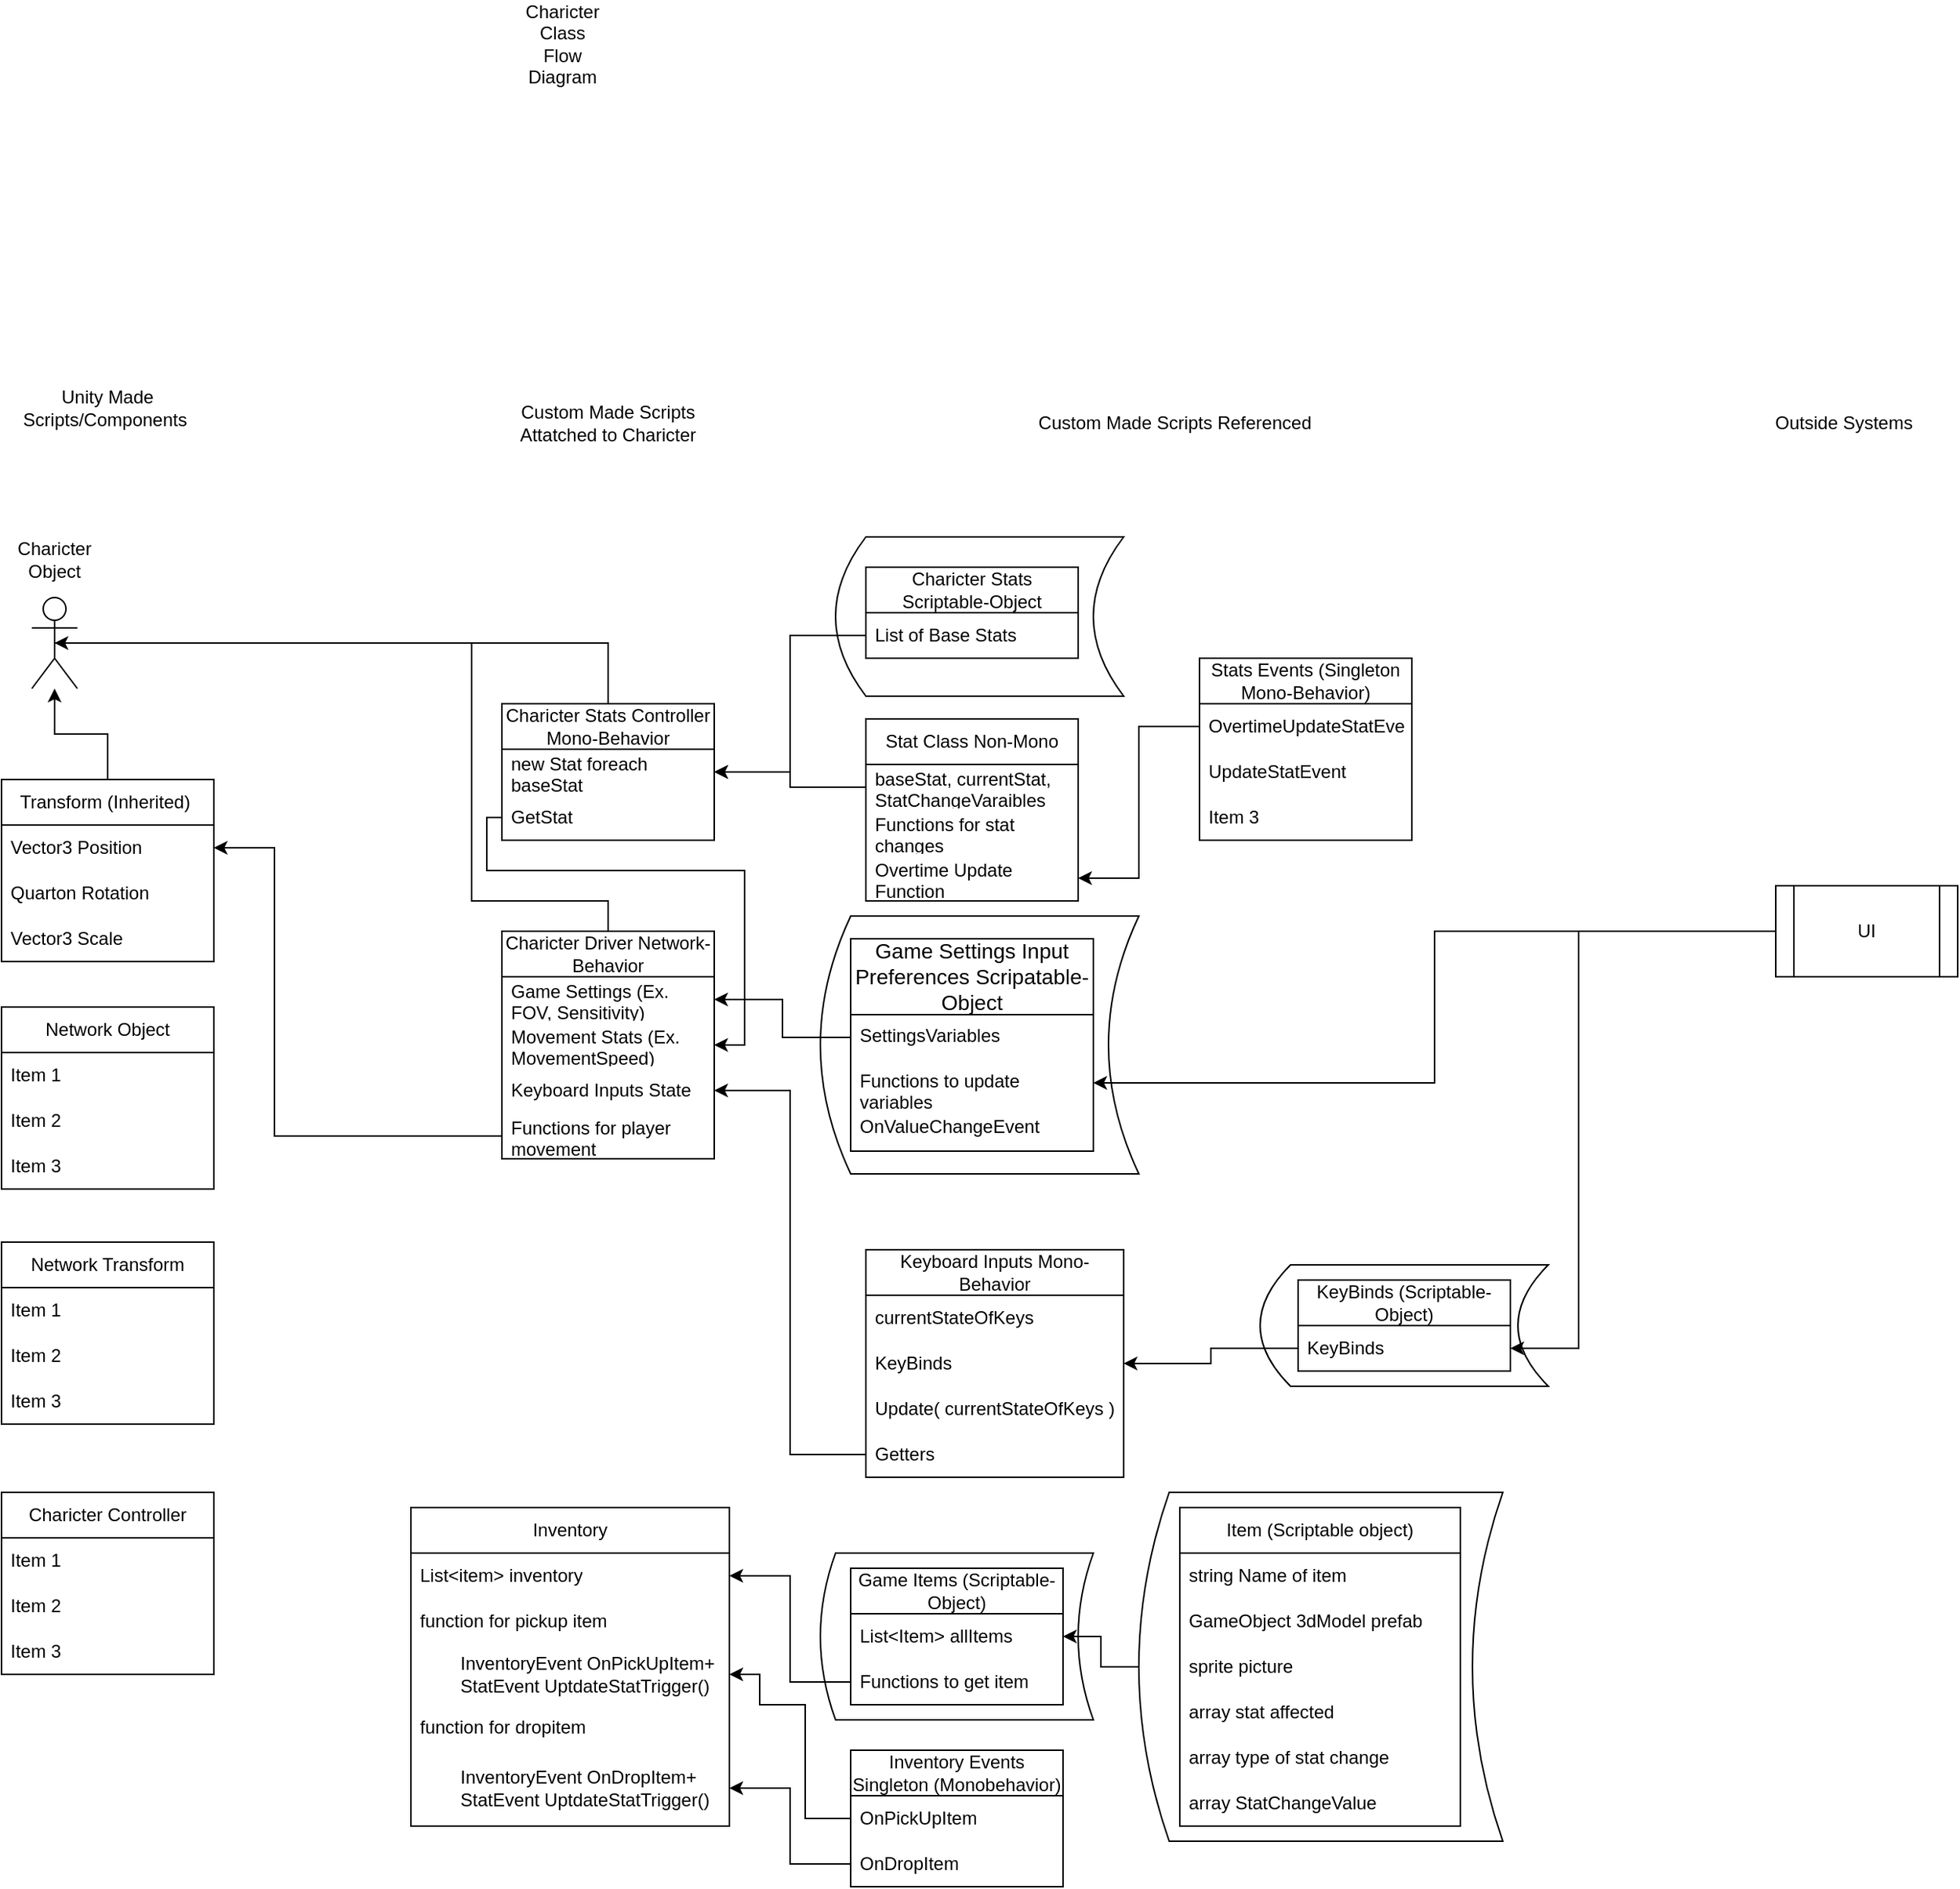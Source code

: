 <mxfile version="22.1.2" type="device" pages="2">
  <diagram id="C5RBs43oDa-KdzZeNtuy" name="Page-1">
    <mxGraphModel dx="942" dy="1720" grid="1" gridSize="10" guides="1" tooltips="1" connect="1" arrows="1" fold="1" page="1" pageScale="1" pageWidth="827" pageHeight="1169" math="0" shadow="0">
      <root>
        <mxCell id="WIyWlLk6GJQsqaUBKTNV-0" />
        <mxCell id="WIyWlLk6GJQsqaUBKTNV-1" parent="WIyWlLk6GJQsqaUBKTNV-0" />
        <mxCell id="Wil2pqidhnk3-bzatjZL-111" value="" style="shape=dataStorage;whiteSpace=wrap;html=1;fixedSize=1;size=10;" vertex="1" parent="WIyWlLk6GJQsqaUBKTNV-1">
          <mxGeometry x="590" y="670" width="180" height="110" as="geometry" />
        </mxCell>
        <mxCell id="Wil2pqidhnk3-bzatjZL-112" value="" style="edgeStyle=orthogonalEdgeStyle;rounded=0;orthogonalLoop=1;jettySize=auto;html=1;entryX=1;entryY=0.5;entryDx=0;entryDy=0;" edge="1" parent="WIyWlLk6GJQsqaUBKTNV-1" source="Wil2pqidhnk3-bzatjZL-106" target="Wil2pqidhnk3-bzatjZL-108">
          <mxGeometry relative="1" as="geometry" />
        </mxCell>
        <mxCell id="Wil2pqidhnk3-bzatjZL-106" value="" style="shape=dataStorage;whiteSpace=wrap;html=1;fixedSize=1;" vertex="1" parent="WIyWlLk6GJQsqaUBKTNV-1">
          <mxGeometry x="800" y="630" width="240" height="230" as="geometry" />
        </mxCell>
        <mxCell id="Wil2pqidhnk3-bzatjZL-71" value="" style="shape=dataStorage;whiteSpace=wrap;html=1;fixedSize=1;" vertex="1" parent="WIyWlLk6GJQsqaUBKTNV-1">
          <mxGeometry x="880" y="480" width="190" height="80" as="geometry" />
        </mxCell>
        <mxCell id="Wil2pqidhnk3-bzatjZL-65" value="" style="shape=dataStorage;whiteSpace=wrap;html=1;fixedSize=1;" vertex="1" parent="WIyWlLk6GJQsqaUBKTNV-1">
          <mxGeometry x="600" width="190" height="105" as="geometry" />
        </mxCell>
        <mxCell id="Wil2pqidhnk3-bzatjZL-0" value="Charicter Class Flow Diagram" style="text;strokeColor=none;align=center;fillColor=none;html=1;verticalAlign=middle;whiteSpace=wrap;rounded=0;" vertex="1" parent="WIyWlLk6GJQsqaUBKTNV-1">
          <mxGeometry x="390" y="-340" width="60" height="30" as="geometry" />
        </mxCell>
        <mxCell id="Wil2pqidhnk3-bzatjZL-1" value="" style="shape=umlActor;verticalLabelPosition=bottom;verticalAlign=top;html=1;outlineConnect=0;" vertex="1" parent="WIyWlLk6GJQsqaUBKTNV-1">
          <mxGeometry x="70" y="40" width="30" height="60" as="geometry" />
        </mxCell>
        <mxCell id="Wil2pqidhnk3-bzatjZL-3" value="Charicter Stats Scriptable-Object" style="swimlane;fontStyle=0;childLayout=stackLayout;horizontal=1;startSize=30;horizontalStack=0;resizeParent=1;resizeParentMax=0;resizeLast=0;collapsible=1;marginBottom=0;whiteSpace=wrap;html=1;" vertex="1" parent="WIyWlLk6GJQsqaUBKTNV-1">
          <mxGeometry x="620" y="20" width="140" height="60" as="geometry" />
        </mxCell>
        <mxCell id="Wil2pqidhnk3-bzatjZL-4" value="List of Base Stats" style="text;strokeColor=none;fillColor=none;align=left;verticalAlign=middle;spacingLeft=4;spacingRight=4;overflow=hidden;points=[[0,0.5],[1,0.5]];portConstraint=eastwest;rotatable=0;whiteSpace=wrap;html=1;" vertex="1" parent="Wil2pqidhnk3-bzatjZL-3">
          <mxGeometry y="30" width="140" height="30" as="geometry" />
        </mxCell>
        <mxCell id="Wil2pqidhnk3-bzatjZL-7" value="Charicter Stats Controller Mono-Behavior" style="swimlane;fontStyle=0;childLayout=stackLayout;horizontal=1;startSize=30;horizontalStack=0;resizeParent=1;resizeParentMax=0;resizeLast=0;collapsible=1;marginBottom=0;whiteSpace=wrap;html=1;" vertex="1" parent="WIyWlLk6GJQsqaUBKTNV-1">
          <mxGeometry x="380" y="110" width="140" height="90" as="geometry" />
        </mxCell>
        <mxCell id="Wil2pqidhnk3-bzatjZL-8" value="new Stat foreach baseStat" style="text;strokeColor=none;fillColor=none;align=left;verticalAlign=middle;spacingLeft=4;spacingRight=4;overflow=hidden;points=[[0,0.5],[1,0.5]];portConstraint=eastwest;rotatable=0;whiteSpace=wrap;html=1;" vertex="1" parent="Wil2pqidhnk3-bzatjZL-7">
          <mxGeometry y="30" width="140" height="30" as="geometry" />
        </mxCell>
        <mxCell id="Wil2pqidhnk3-bzatjZL-10" value="GetStat" style="text;strokeColor=none;fillColor=none;align=left;verticalAlign=middle;spacingLeft=4;spacingRight=4;overflow=hidden;points=[[0,0.5],[1,0.5]];portConstraint=eastwest;rotatable=0;whiteSpace=wrap;html=1;" vertex="1" parent="Wil2pqidhnk3-bzatjZL-7">
          <mxGeometry y="60" width="140" height="30" as="geometry" />
        </mxCell>
        <mxCell id="Wil2pqidhnk3-bzatjZL-11" value="Stat Class Non-Mono" style="swimlane;fontStyle=0;childLayout=stackLayout;horizontal=1;startSize=30;horizontalStack=0;resizeParent=1;resizeParentMax=0;resizeLast=0;collapsible=1;marginBottom=0;whiteSpace=wrap;html=1;" vertex="1" parent="WIyWlLk6GJQsqaUBKTNV-1">
          <mxGeometry x="620" y="120" width="140" height="120" as="geometry" />
        </mxCell>
        <mxCell id="Wil2pqidhnk3-bzatjZL-12" value="baseStat, currentStat, StatChangeVaraibles" style="text;strokeColor=none;fillColor=none;align=left;verticalAlign=middle;spacingLeft=4;spacingRight=4;overflow=hidden;points=[[0,0.5],[1,0.5]];portConstraint=eastwest;rotatable=0;whiteSpace=wrap;html=1;" vertex="1" parent="Wil2pqidhnk3-bzatjZL-11">
          <mxGeometry y="30" width="140" height="30" as="geometry" />
        </mxCell>
        <mxCell id="Wil2pqidhnk3-bzatjZL-13" value="Functions for stat changes" style="text;strokeColor=none;fillColor=none;align=left;verticalAlign=middle;spacingLeft=4;spacingRight=4;overflow=hidden;points=[[0,0.5],[1,0.5]];portConstraint=eastwest;rotatable=0;whiteSpace=wrap;html=1;" vertex="1" parent="Wil2pqidhnk3-bzatjZL-11">
          <mxGeometry y="60" width="140" height="30" as="geometry" />
        </mxCell>
        <mxCell id="Wil2pqidhnk3-bzatjZL-89" value="Overtime Update Function" style="text;strokeColor=none;fillColor=none;align=left;verticalAlign=middle;spacingLeft=4;spacingRight=4;overflow=hidden;points=[[0,0.5],[1,0.5]];portConstraint=eastwest;rotatable=0;whiteSpace=wrap;html=1;" vertex="1" parent="Wil2pqidhnk3-bzatjZL-11">
          <mxGeometry y="90" width="140" height="30" as="geometry" />
        </mxCell>
        <mxCell id="Wil2pqidhnk3-bzatjZL-17" value="Charicter Driver Network-Behavior" style="swimlane;fontStyle=0;childLayout=stackLayout;horizontal=1;startSize=30;horizontalStack=0;resizeParent=1;resizeParentMax=0;resizeLast=0;collapsible=1;marginBottom=0;whiteSpace=wrap;html=1;" vertex="1" parent="WIyWlLk6GJQsqaUBKTNV-1">
          <mxGeometry x="380" y="260" width="140" height="150" as="geometry" />
        </mxCell>
        <mxCell id="Wil2pqidhnk3-bzatjZL-18" value="Game Settings (Ex. FOV, Sensitivity)" style="text;strokeColor=none;fillColor=none;align=left;verticalAlign=middle;spacingLeft=4;spacingRight=4;overflow=hidden;points=[[0,0.5],[1,0.5]];portConstraint=eastwest;rotatable=0;whiteSpace=wrap;html=1;" vertex="1" parent="Wil2pqidhnk3-bzatjZL-17">
          <mxGeometry y="30" width="140" height="30" as="geometry" />
        </mxCell>
        <mxCell id="Wil2pqidhnk3-bzatjZL-21" value="Movement Stats (Ex. MovementSpeed)" style="text;strokeColor=none;fillColor=none;align=left;verticalAlign=middle;spacingLeft=4;spacingRight=4;overflow=hidden;points=[[0,0.5],[1,0.5]];portConstraint=eastwest;rotatable=0;whiteSpace=wrap;html=1;" vertex="1" parent="Wil2pqidhnk3-bzatjZL-17">
          <mxGeometry y="60" width="140" height="30" as="geometry" />
        </mxCell>
        <mxCell id="Wil2pqidhnk3-bzatjZL-20" value="Keyboard Inputs State" style="text;strokeColor=none;fillColor=none;align=left;verticalAlign=middle;spacingLeft=4;spacingRight=4;overflow=hidden;points=[[0,0.5],[1,0.5]];portConstraint=eastwest;rotatable=0;whiteSpace=wrap;html=1;" vertex="1" parent="Wil2pqidhnk3-bzatjZL-17">
          <mxGeometry y="90" width="140" height="30" as="geometry" />
        </mxCell>
        <mxCell id="Wil2pqidhnk3-bzatjZL-19" value="Functions for player movement" style="text;strokeColor=none;fillColor=none;align=left;verticalAlign=middle;spacingLeft=4;spacingRight=4;overflow=hidden;points=[[0,0.5],[1,0.5]];portConstraint=eastwest;rotatable=0;whiteSpace=wrap;html=1;" vertex="1" parent="Wil2pqidhnk3-bzatjZL-17">
          <mxGeometry y="120" width="140" height="30" as="geometry" />
        </mxCell>
        <mxCell id="Wil2pqidhnk3-bzatjZL-25" style="edgeStyle=orthogonalEdgeStyle;rounded=0;orthogonalLoop=1;jettySize=auto;html=1;exitX=0;exitY=0.5;exitDx=0;exitDy=0;entryX=1;entryY=0.5;entryDx=0;entryDy=0;" edge="1" parent="WIyWlLk6GJQsqaUBKTNV-1" source="Wil2pqidhnk3-bzatjZL-4" target="Wil2pqidhnk3-bzatjZL-8">
          <mxGeometry relative="1" as="geometry" />
        </mxCell>
        <mxCell id="Wil2pqidhnk3-bzatjZL-28" style="edgeStyle=orthogonalEdgeStyle;rounded=0;orthogonalLoop=1;jettySize=auto;html=1;exitX=0;exitY=0.5;exitDx=0;exitDy=0;entryX=1;entryY=0.5;entryDx=0;entryDy=0;" edge="1" parent="WIyWlLk6GJQsqaUBKTNV-1" source="Wil2pqidhnk3-bzatjZL-12" target="Wil2pqidhnk3-bzatjZL-8">
          <mxGeometry relative="1" as="geometry">
            <mxPoint x="560" y="190" as="targetPoint" />
            <Array as="points">
              <mxPoint x="570" y="165" />
              <mxPoint x="570" y="155" />
            </Array>
          </mxGeometry>
        </mxCell>
        <mxCell id="Wil2pqidhnk3-bzatjZL-32" value="" style="endArrow=classic;html=1;rounded=0;entryX=0.5;entryY=0.5;entryDx=0;entryDy=0;entryPerimeter=0;exitX=0.5;exitY=0;exitDx=0;exitDy=0;" edge="1" parent="WIyWlLk6GJQsqaUBKTNV-1" source="Wil2pqidhnk3-bzatjZL-7" target="Wil2pqidhnk3-bzatjZL-1">
          <mxGeometry width="50" height="50" relative="1" as="geometry">
            <mxPoint x="230" y="70" as="sourcePoint" />
            <mxPoint x="560" y="150" as="targetPoint" />
            <Array as="points">
              <mxPoint x="450" y="70" />
            </Array>
          </mxGeometry>
        </mxCell>
        <mxCell id="Wil2pqidhnk3-bzatjZL-33" value="" style="endArrow=none;html=1;rounded=0;exitX=0.5;exitY=0;exitDx=0;exitDy=0;entryX=0.5;entryY=0.5;entryDx=0;entryDy=0;entryPerimeter=0;" edge="1" parent="WIyWlLk6GJQsqaUBKTNV-1" source="Wil2pqidhnk3-bzatjZL-17" target="Wil2pqidhnk3-bzatjZL-1">
          <mxGeometry width="50" height="50" relative="1" as="geometry">
            <mxPoint x="510" y="200" as="sourcePoint" />
            <mxPoint x="560" y="150" as="targetPoint" />
            <Array as="points">
              <mxPoint x="450" y="240" />
              <mxPoint x="360" y="240" />
              <mxPoint x="360" y="70" />
            </Array>
          </mxGeometry>
        </mxCell>
        <mxCell id="Wil2pqidhnk3-bzatjZL-39" style="edgeStyle=orthogonalEdgeStyle;rounded=0;orthogonalLoop=1;jettySize=auto;html=1;exitX=0.5;exitY=0;exitDx=0;exitDy=0;" edge="1" parent="WIyWlLk6GJQsqaUBKTNV-1" source="Wil2pqidhnk3-bzatjZL-34" target="Wil2pqidhnk3-bzatjZL-1">
          <mxGeometry relative="1" as="geometry" />
        </mxCell>
        <mxCell id="Wil2pqidhnk3-bzatjZL-34" value="Transform (Inherited)&amp;nbsp;" style="swimlane;fontStyle=0;childLayout=stackLayout;horizontal=1;startSize=30;horizontalStack=0;resizeParent=1;resizeParentMax=0;resizeLast=0;collapsible=1;marginBottom=0;whiteSpace=wrap;html=1;" vertex="1" parent="WIyWlLk6GJQsqaUBKTNV-1">
          <mxGeometry x="50" y="160" width="140" height="120" as="geometry" />
        </mxCell>
        <mxCell id="Wil2pqidhnk3-bzatjZL-35" value="Vector3 Position" style="text;strokeColor=none;fillColor=none;align=left;verticalAlign=middle;spacingLeft=4;spacingRight=4;overflow=hidden;points=[[0,0.5],[1,0.5]];portConstraint=eastwest;rotatable=0;whiteSpace=wrap;html=1;" vertex="1" parent="Wil2pqidhnk3-bzatjZL-34">
          <mxGeometry y="30" width="140" height="30" as="geometry" />
        </mxCell>
        <mxCell id="Wil2pqidhnk3-bzatjZL-36" value="Quarton Rotation" style="text;strokeColor=none;fillColor=none;align=left;verticalAlign=middle;spacingLeft=4;spacingRight=4;overflow=hidden;points=[[0,0.5],[1,0.5]];portConstraint=eastwest;rotatable=0;whiteSpace=wrap;html=1;" vertex="1" parent="Wil2pqidhnk3-bzatjZL-34">
          <mxGeometry y="60" width="140" height="30" as="geometry" />
        </mxCell>
        <mxCell id="Wil2pqidhnk3-bzatjZL-37" value="Vector3 Scale" style="text;strokeColor=none;fillColor=none;align=left;verticalAlign=middle;spacingLeft=4;spacingRight=4;overflow=hidden;points=[[0,0.5],[1,0.5]];portConstraint=eastwest;rotatable=0;whiteSpace=wrap;html=1;" vertex="1" parent="Wil2pqidhnk3-bzatjZL-34">
          <mxGeometry y="90" width="140" height="30" as="geometry" />
        </mxCell>
        <mxCell id="Wil2pqidhnk3-bzatjZL-38" style="edgeStyle=orthogonalEdgeStyle;rounded=0;orthogonalLoop=1;jettySize=auto;html=1;exitX=0;exitY=0.5;exitDx=0;exitDy=0;entryX=1;entryY=0.5;entryDx=0;entryDy=0;" edge="1" parent="WIyWlLk6GJQsqaUBKTNV-1" source="Wil2pqidhnk3-bzatjZL-19" target="Wil2pqidhnk3-bzatjZL-35">
          <mxGeometry relative="1" as="geometry">
            <Array as="points">
              <mxPoint x="230" y="395" />
              <mxPoint x="230" y="205" />
            </Array>
          </mxGeometry>
        </mxCell>
        <mxCell id="Wil2pqidhnk3-bzatjZL-40" value="Charicter Object" style="text;html=1;strokeColor=none;fillColor=none;align=center;verticalAlign=middle;whiteSpace=wrap;rounded=0;" vertex="1" parent="WIyWlLk6GJQsqaUBKTNV-1">
          <mxGeometry x="55" width="60" height="30" as="geometry" />
        </mxCell>
        <mxCell id="Wil2pqidhnk3-bzatjZL-41" value="Custom Made Scripts Attatched to Charicter" style="text;html=1;strokeColor=none;fillColor=none;align=center;verticalAlign=middle;whiteSpace=wrap;rounded=0;" vertex="1" parent="WIyWlLk6GJQsqaUBKTNV-1">
          <mxGeometry x="385" y="-90" width="130" height="30" as="geometry" />
        </mxCell>
        <mxCell id="Wil2pqidhnk3-bzatjZL-42" value="Custom Made Scripts Referenced&amp;nbsp;" style="text;html=1;align=center;verticalAlign=middle;resizable=0;points=[];autosize=1;strokeColor=none;fillColor=none;" vertex="1" parent="WIyWlLk6GJQsqaUBKTNV-1">
          <mxGeometry x="720" y="-90" width="210" height="30" as="geometry" />
        </mxCell>
        <mxCell id="Wil2pqidhnk3-bzatjZL-43" value="Unity Made Scripts/Components&amp;nbsp;" style="text;html=1;strokeColor=none;fillColor=none;align=center;verticalAlign=middle;whiteSpace=wrap;rounded=0;" vertex="1" parent="WIyWlLk6GJQsqaUBKTNV-1">
          <mxGeometry x="55" y="-100" width="130" height="30" as="geometry" />
        </mxCell>
        <mxCell id="Wil2pqidhnk3-bzatjZL-44" value="Network Object" style="swimlane;fontStyle=0;childLayout=stackLayout;horizontal=1;startSize=30;horizontalStack=0;resizeParent=1;resizeParentMax=0;resizeLast=0;collapsible=1;marginBottom=0;whiteSpace=wrap;html=1;" vertex="1" parent="WIyWlLk6GJQsqaUBKTNV-1">
          <mxGeometry x="50" y="310" width="140" height="120" as="geometry" />
        </mxCell>
        <mxCell id="Wil2pqidhnk3-bzatjZL-45" value="Item 1" style="text;strokeColor=none;fillColor=none;align=left;verticalAlign=middle;spacingLeft=4;spacingRight=4;overflow=hidden;points=[[0,0.5],[1,0.5]];portConstraint=eastwest;rotatable=0;whiteSpace=wrap;html=1;" vertex="1" parent="Wil2pqidhnk3-bzatjZL-44">
          <mxGeometry y="30" width="140" height="30" as="geometry" />
        </mxCell>
        <mxCell id="Wil2pqidhnk3-bzatjZL-46" value="Item 2" style="text;strokeColor=none;fillColor=none;align=left;verticalAlign=middle;spacingLeft=4;spacingRight=4;overflow=hidden;points=[[0,0.5],[1,0.5]];portConstraint=eastwest;rotatable=0;whiteSpace=wrap;html=1;" vertex="1" parent="Wil2pqidhnk3-bzatjZL-44">
          <mxGeometry y="60" width="140" height="30" as="geometry" />
        </mxCell>
        <mxCell id="Wil2pqidhnk3-bzatjZL-47" value="Item 3" style="text;strokeColor=none;fillColor=none;align=left;verticalAlign=middle;spacingLeft=4;spacingRight=4;overflow=hidden;points=[[0,0.5],[1,0.5]];portConstraint=eastwest;rotatable=0;whiteSpace=wrap;html=1;" vertex="1" parent="Wil2pqidhnk3-bzatjZL-44">
          <mxGeometry y="90" width="140" height="30" as="geometry" />
        </mxCell>
        <mxCell id="Wil2pqidhnk3-bzatjZL-64" value="" style="shape=dataStorage;whiteSpace=wrap;html=1;fixedSize=1;" vertex="1" parent="WIyWlLk6GJQsqaUBKTNV-1">
          <mxGeometry x="590" y="250" width="210" height="170" as="geometry" />
        </mxCell>
        <mxCell id="Wil2pqidhnk3-bzatjZL-48" value="Network Transform" style="swimlane;fontStyle=0;childLayout=stackLayout;horizontal=1;startSize=30;horizontalStack=0;resizeParent=1;resizeParentMax=0;resizeLast=0;collapsible=1;marginBottom=0;whiteSpace=wrap;html=1;" vertex="1" parent="WIyWlLk6GJQsqaUBKTNV-1">
          <mxGeometry x="50" y="465" width="140" height="120" as="geometry" />
        </mxCell>
        <mxCell id="Wil2pqidhnk3-bzatjZL-49" value="Item 1" style="text;strokeColor=none;fillColor=none;align=left;verticalAlign=middle;spacingLeft=4;spacingRight=4;overflow=hidden;points=[[0,0.5],[1,0.5]];portConstraint=eastwest;rotatable=0;whiteSpace=wrap;html=1;" vertex="1" parent="Wil2pqidhnk3-bzatjZL-48">
          <mxGeometry y="30" width="140" height="30" as="geometry" />
        </mxCell>
        <mxCell id="Wil2pqidhnk3-bzatjZL-50" value="Item 2" style="text;strokeColor=none;fillColor=none;align=left;verticalAlign=middle;spacingLeft=4;spacingRight=4;overflow=hidden;points=[[0,0.5],[1,0.5]];portConstraint=eastwest;rotatable=0;whiteSpace=wrap;html=1;" vertex="1" parent="Wil2pqidhnk3-bzatjZL-48">
          <mxGeometry y="60" width="140" height="30" as="geometry" />
        </mxCell>
        <mxCell id="Wil2pqidhnk3-bzatjZL-51" value="Item 3" style="text;strokeColor=none;fillColor=none;align=left;verticalAlign=middle;spacingLeft=4;spacingRight=4;overflow=hidden;points=[[0,0.5],[1,0.5]];portConstraint=eastwest;rotatable=0;whiteSpace=wrap;html=1;" vertex="1" parent="Wil2pqidhnk3-bzatjZL-48">
          <mxGeometry y="90" width="140" height="30" as="geometry" />
        </mxCell>
        <mxCell id="Wil2pqidhnk3-bzatjZL-52" value="Charicter Controller" style="swimlane;fontStyle=0;childLayout=stackLayout;horizontal=1;startSize=30;horizontalStack=0;resizeParent=1;resizeParentMax=0;resizeLast=0;collapsible=1;marginBottom=0;whiteSpace=wrap;html=1;" vertex="1" parent="WIyWlLk6GJQsqaUBKTNV-1">
          <mxGeometry x="50" y="630" width="140" height="120" as="geometry" />
        </mxCell>
        <mxCell id="Wil2pqidhnk3-bzatjZL-53" value="Item 1" style="text;strokeColor=none;fillColor=none;align=left;verticalAlign=middle;spacingLeft=4;spacingRight=4;overflow=hidden;points=[[0,0.5],[1,0.5]];portConstraint=eastwest;rotatable=0;whiteSpace=wrap;html=1;" vertex="1" parent="Wil2pqidhnk3-bzatjZL-52">
          <mxGeometry y="30" width="140" height="30" as="geometry" />
        </mxCell>
        <mxCell id="Wil2pqidhnk3-bzatjZL-54" value="Item 2" style="text;strokeColor=none;fillColor=none;align=left;verticalAlign=middle;spacingLeft=4;spacingRight=4;overflow=hidden;points=[[0,0.5],[1,0.5]];portConstraint=eastwest;rotatable=0;whiteSpace=wrap;html=1;" vertex="1" parent="Wil2pqidhnk3-bzatjZL-52">
          <mxGeometry y="60" width="140" height="30" as="geometry" />
        </mxCell>
        <mxCell id="Wil2pqidhnk3-bzatjZL-55" value="Item 3" style="text;strokeColor=none;fillColor=none;align=left;verticalAlign=middle;spacingLeft=4;spacingRight=4;overflow=hidden;points=[[0,0.5],[1,0.5]];portConstraint=eastwest;rotatable=0;whiteSpace=wrap;html=1;" vertex="1" parent="Wil2pqidhnk3-bzatjZL-52">
          <mxGeometry y="90" width="140" height="30" as="geometry" />
        </mxCell>
        <mxCell id="Wil2pqidhnk3-bzatjZL-56" value="Game Settings Input Preferences Scripatable-Object" style="swimlane;fontStyle=0;childLayout=stackLayout;horizontal=1;startSize=50;horizontalStack=0;resizeParent=1;resizeParentMax=0;resizeLast=0;collapsible=1;marginBottom=0;align=center;fontSize=14;whiteSpace=wrap;" vertex="1" parent="WIyWlLk6GJQsqaUBKTNV-1">
          <mxGeometry x="610" y="265" width="160" height="140" as="geometry" />
        </mxCell>
        <mxCell id="Wil2pqidhnk3-bzatjZL-57" value="SettingsVariables" style="text;strokeColor=none;fillColor=none;spacingLeft=4;spacingRight=4;overflow=hidden;rotatable=0;points=[[0,0.5],[1,0.5]];portConstraint=eastwest;fontSize=12;whiteSpace=wrap;html=1;" vertex="1" parent="Wil2pqidhnk3-bzatjZL-56">
          <mxGeometry y="50" width="160" height="30" as="geometry" />
        </mxCell>
        <mxCell id="Wil2pqidhnk3-bzatjZL-58" value="Functions to update variables" style="text;strokeColor=none;fillColor=none;spacingLeft=4;spacingRight=4;overflow=hidden;rotatable=0;points=[[0,0.5],[1,0.5]];portConstraint=eastwest;fontSize=12;whiteSpace=wrap;html=1;" vertex="1" parent="Wil2pqidhnk3-bzatjZL-56">
          <mxGeometry y="80" width="160" height="30" as="geometry" />
        </mxCell>
        <mxCell id="Wil2pqidhnk3-bzatjZL-59" value="OnValueChangeEvent" style="text;strokeColor=none;fillColor=none;spacingLeft=4;spacingRight=4;overflow=hidden;rotatable=0;points=[[0,0.5],[1,0.5]];portConstraint=eastwest;fontSize=12;whiteSpace=wrap;html=1;" vertex="1" parent="Wil2pqidhnk3-bzatjZL-56">
          <mxGeometry y="110" width="160" height="30" as="geometry" />
        </mxCell>
        <mxCell id="Wil2pqidhnk3-bzatjZL-60" style="edgeStyle=orthogonalEdgeStyle;rounded=0;orthogonalLoop=1;jettySize=auto;html=1;exitX=0;exitY=0.5;exitDx=0;exitDy=0;entryX=1;entryY=0.5;entryDx=0;entryDy=0;" edge="1" parent="WIyWlLk6GJQsqaUBKTNV-1" source="Wil2pqidhnk3-bzatjZL-57" target="Wil2pqidhnk3-bzatjZL-18">
          <mxGeometry relative="1" as="geometry" />
        </mxCell>
        <mxCell id="Wil2pqidhnk3-bzatjZL-63" style="edgeStyle=orthogonalEdgeStyle;rounded=0;orthogonalLoop=1;jettySize=auto;html=1;exitX=0;exitY=0.5;exitDx=0;exitDy=0;entryX=1;entryY=0.5;entryDx=0;entryDy=0;" edge="1" parent="WIyWlLk6GJQsqaUBKTNV-1" source="Wil2pqidhnk3-bzatjZL-62" target="Wil2pqidhnk3-bzatjZL-58">
          <mxGeometry relative="1" as="geometry" />
        </mxCell>
        <mxCell id="Wil2pqidhnk3-bzatjZL-77" style="edgeStyle=orthogonalEdgeStyle;rounded=0;orthogonalLoop=1;jettySize=auto;html=1;exitX=0;exitY=0.5;exitDx=0;exitDy=0;entryX=1;entryY=0.5;entryDx=0;entryDy=0;" edge="1" parent="WIyWlLk6GJQsqaUBKTNV-1" source="Wil2pqidhnk3-bzatjZL-62" target="Wil2pqidhnk3-bzatjZL-73">
          <mxGeometry relative="1" as="geometry">
            <Array as="points">
              <mxPoint x="1090" y="260" />
              <mxPoint x="1090" y="535" />
            </Array>
          </mxGeometry>
        </mxCell>
        <mxCell id="Wil2pqidhnk3-bzatjZL-62" value="UI" style="shape=process;whiteSpace=wrap;html=1;backgroundOutline=1;" vertex="1" parent="WIyWlLk6GJQsqaUBKTNV-1">
          <mxGeometry x="1220" y="230" width="120" height="60" as="geometry" />
        </mxCell>
        <mxCell id="Wil2pqidhnk3-bzatjZL-66" value="Keyboard Inputs Mono-Behavior" style="swimlane;fontStyle=0;childLayout=stackLayout;horizontal=1;startSize=30;horizontalStack=0;resizeParent=1;resizeParentMax=0;resizeLast=0;collapsible=1;marginBottom=0;whiteSpace=wrap;html=1;" vertex="1" parent="WIyWlLk6GJQsqaUBKTNV-1">
          <mxGeometry x="620" y="470" width="170" height="150" as="geometry" />
        </mxCell>
        <mxCell id="Wil2pqidhnk3-bzatjZL-67" value="currentStateOfKeys" style="text;strokeColor=none;fillColor=none;align=left;verticalAlign=middle;spacingLeft=4;spacingRight=4;overflow=hidden;points=[[0,0.5],[1,0.5]];portConstraint=eastwest;rotatable=0;whiteSpace=wrap;html=1;" vertex="1" parent="Wil2pqidhnk3-bzatjZL-66">
          <mxGeometry y="30" width="170" height="30" as="geometry" />
        </mxCell>
        <mxCell id="Wil2pqidhnk3-bzatjZL-70" value="KeyBinds" style="text;strokeColor=none;fillColor=none;align=left;verticalAlign=middle;spacingLeft=4;spacingRight=4;overflow=hidden;points=[[0,0.5],[1,0.5]];portConstraint=eastwest;rotatable=0;whiteSpace=wrap;html=1;" vertex="1" parent="Wil2pqidhnk3-bzatjZL-66">
          <mxGeometry y="60" width="170" height="30" as="geometry" />
        </mxCell>
        <mxCell id="Wil2pqidhnk3-bzatjZL-68" value="Update( currentStateOfKeys )" style="text;strokeColor=none;fillColor=none;align=left;verticalAlign=middle;spacingLeft=4;spacingRight=4;overflow=hidden;points=[[0,0.5],[1,0.5]];portConstraint=eastwest;rotatable=0;whiteSpace=wrap;html=1;" vertex="1" parent="Wil2pqidhnk3-bzatjZL-66">
          <mxGeometry y="90" width="170" height="30" as="geometry" />
        </mxCell>
        <mxCell id="Wil2pqidhnk3-bzatjZL-69" value="Getters" style="text;strokeColor=none;fillColor=none;align=left;verticalAlign=middle;spacingLeft=4;spacingRight=4;overflow=hidden;points=[[0,0.5],[1,0.5]];portConstraint=eastwest;rotatable=0;whiteSpace=wrap;html=1;" vertex="1" parent="Wil2pqidhnk3-bzatjZL-66">
          <mxGeometry y="120" width="170" height="30" as="geometry" />
        </mxCell>
        <mxCell id="Wil2pqidhnk3-bzatjZL-72" value="KeyBinds (Scriptable-Object)" style="swimlane;fontStyle=0;childLayout=stackLayout;horizontal=1;startSize=30;horizontalStack=0;resizeParent=1;resizeParentMax=0;resizeLast=0;collapsible=1;marginBottom=0;whiteSpace=wrap;html=1;" vertex="1" parent="WIyWlLk6GJQsqaUBKTNV-1">
          <mxGeometry x="905" y="490" width="140" height="60" as="geometry" />
        </mxCell>
        <mxCell id="Wil2pqidhnk3-bzatjZL-73" value="KeyBinds" style="text;strokeColor=none;fillColor=none;align=left;verticalAlign=middle;spacingLeft=4;spacingRight=4;overflow=hidden;points=[[0,0.5],[1,0.5]];portConstraint=eastwest;rotatable=0;whiteSpace=wrap;html=1;" vertex="1" parent="Wil2pqidhnk3-bzatjZL-72">
          <mxGeometry y="30" width="140" height="30" as="geometry" />
        </mxCell>
        <mxCell id="Wil2pqidhnk3-bzatjZL-78" style="edgeStyle=orthogonalEdgeStyle;rounded=0;orthogonalLoop=1;jettySize=auto;html=1;exitX=0;exitY=0.5;exitDx=0;exitDy=0;entryX=1;entryY=0.5;entryDx=0;entryDy=0;" edge="1" parent="WIyWlLk6GJQsqaUBKTNV-1" source="Wil2pqidhnk3-bzatjZL-73" target="Wil2pqidhnk3-bzatjZL-70">
          <mxGeometry relative="1" as="geometry" />
        </mxCell>
        <mxCell id="Wil2pqidhnk3-bzatjZL-79" style="edgeStyle=orthogonalEdgeStyle;rounded=0;orthogonalLoop=1;jettySize=auto;html=1;exitX=0;exitY=0.5;exitDx=0;exitDy=0;entryX=1;entryY=0.5;entryDx=0;entryDy=0;" edge="1" parent="WIyWlLk6GJQsqaUBKTNV-1" source="Wil2pqidhnk3-bzatjZL-69" target="Wil2pqidhnk3-bzatjZL-20">
          <mxGeometry relative="1" as="geometry" />
        </mxCell>
        <mxCell id="Wil2pqidhnk3-bzatjZL-81" value="Outside Systems" style="text;html=1;strokeColor=none;fillColor=none;align=center;verticalAlign=middle;whiteSpace=wrap;rounded=0;" vertex="1" parent="WIyWlLk6GJQsqaUBKTNV-1">
          <mxGeometry x="1200" y="-90" width="130" height="30" as="geometry" />
        </mxCell>
        <mxCell id="Wil2pqidhnk3-bzatjZL-82" value="Stats Events (Singleton Mono-Behavior)" style="swimlane;fontStyle=0;childLayout=stackLayout;horizontal=1;startSize=30;horizontalStack=0;resizeParent=1;resizeParentMax=0;resizeLast=0;collapsible=1;marginBottom=0;whiteSpace=wrap;html=1;" vertex="1" parent="WIyWlLk6GJQsqaUBKTNV-1">
          <mxGeometry x="840" y="80" width="140" height="120" as="geometry" />
        </mxCell>
        <mxCell id="Wil2pqidhnk3-bzatjZL-83" value="OvertimeUpdateStatEvent" style="text;strokeColor=none;fillColor=none;align=left;verticalAlign=middle;spacingLeft=4;spacingRight=4;overflow=hidden;points=[[0,0.5],[1,0.5]];portConstraint=eastwest;rotatable=0;whiteSpace=wrap;html=1;" vertex="1" parent="Wil2pqidhnk3-bzatjZL-82">
          <mxGeometry y="30" width="140" height="30" as="geometry" />
        </mxCell>
        <mxCell id="Wil2pqidhnk3-bzatjZL-84" value="UpdateStatEvent" style="text;strokeColor=none;fillColor=none;align=left;verticalAlign=middle;spacingLeft=4;spacingRight=4;overflow=hidden;points=[[0,0.5],[1,0.5]];portConstraint=eastwest;rotatable=0;whiteSpace=wrap;html=1;" vertex="1" parent="Wil2pqidhnk3-bzatjZL-82">
          <mxGeometry y="60" width="140" height="30" as="geometry" />
        </mxCell>
        <mxCell id="Wil2pqidhnk3-bzatjZL-85" value="Item 3" style="text;strokeColor=none;fillColor=none;align=left;verticalAlign=middle;spacingLeft=4;spacingRight=4;overflow=hidden;points=[[0,0.5],[1,0.5]];portConstraint=eastwest;rotatable=0;whiteSpace=wrap;html=1;" vertex="1" parent="Wil2pqidhnk3-bzatjZL-82">
          <mxGeometry y="90" width="140" height="30" as="geometry" />
        </mxCell>
        <mxCell id="Wil2pqidhnk3-bzatjZL-90" value="" style="edgeStyle=orthogonalEdgeStyle;rounded=0;orthogonalLoop=1;jettySize=auto;html=1;entryX=1;entryY=0.5;entryDx=0;entryDy=0;" edge="1" parent="WIyWlLk6GJQsqaUBKTNV-1" source="Wil2pqidhnk3-bzatjZL-83" target="Wil2pqidhnk3-bzatjZL-89">
          <mxGeometry relative="1" as="geometry" />
        </mxCell>
        <mxCell id="Wil2pqidhnk3-bzatjZL-91" style="edgeStyle=orthogonalEdgeStyle;rounded=0;orthogonalLoop=1;jettySize=auto;html=1;exitX=0;exitY=0.5;exitDx=0;exitDy=0;entryX=1;entryY=0.5;entryDx=0;entryDy=0;" edge="1" parent="WIyWlLk6GJQsqaUBKTNV-1" source="Wil2pqidhnk3-bzatjZL-10" target="Wil2pqidhnk3-bzatjZL-21">
          <mxGeometry relative="1" as="geometry">
            <Array as="points">
              <mxPoint x="370" y="185" />
              <mxPoint x="370" y="220" />
              <mxPoint x="540" y="220" />
              <mxPoint x="540" y="335" />
            </Array>
          </mxGeometry>
        </mxCell>
        <mxCell id="Wil2pqidhnk3-bzatjZL-93" value="Inventory" style="swimlane;fontStyle=0;childLayout=stackLayout;horizontal=1;startSize=30;horizontalStack=0;resizeParent=1;resizeParentMax=0;resizeLast=0;collapsible=1;marginBottom=0;whiteSpace=wrap;html=1;" vertex="1" parent="WIyWlLk6GJQsqaUBKTNV-1">
          <mxGeometry x="320" y="640" width="210" height="210" as="geometry" />
        </mxCell>
        <mxCell id="Wil2pqidhnk3-bzatjZL-94" value="List&amp;lt;item&amp;gt; inventory" style="text;strokeColor=none;fillColor=none;align=left;verticalAlign=middle;spacingLeft=4;spacingRight=4;overflow=hidden;points=[[0,0.5],[1,0.5]];portConstraint=eastwest;rotatable=0;whiteSpace=wrap;html=1;" vertex="1" parent="Wil2pqidhnk3-bzatjZL-93">
          <mxGeometry y="30" width="210" height="30" as="geometry" />
        </mxCell>
        <mxCell id="Wil2pqidhnk3-bzatjZL-95" value="function for pickup item" style="text;strokeColor=none;fillColor=none;align=left;verticalAlign=middle;spacingLeft=4;spacingRight=4;overflow=hidden;points=[[0,0.5],[1,0.5]];portConstraint=eastwest;rotatable=0;whiteSpace=wrap;html=1;" vertex="1" parent="Wil2pqidhnk3-bzatjZL-93">
          <mxGeometry y="60" width="210" height="30" as="geometry" />
        </mxCell>
        <mxCell id="Wil2pqidhnk3-bzatjZL-119" value="&lt;span style=&quot;white-space: pre;&quot;&gt;&#x9;&lt;/span&gt;InventoryEvent OnPickUpItem+&lt;br&gt;&lt;span style=&quot;white-space: pre;&quot;&gt;&#x9;&lt;/span&gt;StatEvent UptdateStatTrigger()" style="text;strokeColor=none;fillColor=none;align=left;verticalAlign=middle;spacingLeft=4;spacingRight=4;overflow=hidden;points=[[0,0.5],[1,0.5]];portConstraint=eastwest;rotatable=0;whiteSpace=wrap;html=1;" vertex="1" parent="Wil2pqidhnk3-bzatjZL-93">
          <mxGeometry y="90" width="210" height="40" as="geometry" />
        </mxCell>
        <mxCell id="Wil2pqidhnk3-bzatjZL-96" value="function for dropitem" style="text;strokeColor=none;fillColor=none;align=left;verticalAlign=middle;spacingLeft=4;spacingRight=4;overflow=hidden;points=[[0,0.5],[1,0.5]];portConstraint=eastwest;rotatable=0;whiteSpace=wrap;html=1;" vertex="1" parent="Wil2pqidhnk3-bzatjZL-93">
          <mxGeometry y="130" width="210" height="30" as="geometry" />
        </mxCell>
        <mxCell id="Wil2pqidhnk3-bzatjZL-120" value="&lt;span style=&quot;white-space: pre;&quot;&gt;&#x9;&lt;/span&gt;InventoryEvent OnDropItem+&lt;br&gt;&#x9;&lt;span style=&quot;white-space: pre;&quot;&gt;&#x9;&lt;/span&gt;StatEvent&amp;nbsp;UptdateStatTrigger()" style="text;strokeColor=none;fillColor=none;align=left;verticalAlign=middle;spacingLeft=4;spacingRight=4;overflow=hidden;points=[[0,0.5],[1,0.5]];portConstraint=eastwest;rotatable=0;whiteSpace=wrap;html=1;" vertex="1" parent="Wil2pqidhnk3-bzatjZL-93">
          <mxGeometry y="160" width="210" height="50" as="geometry" />
        </mxCell>
        <mxCell id="Wil2pqidhnk3-bzatjZL-97" value="Item (Scriptable object)" style="swimlane;fontStyle=0;childLayout=stackLayout;horizontal=1;startSize=30;horizontalStack=0;resizeParent=1;resizeParentMax=0;resizeLast=0;collapsible=1;marginBottom=0;whiteSpace=wrap;html=1;" vertex="1" parent="WIyWlLk6GJQsqaUBKTNV-1">
          <mxGeometry x="827" y="640" width="185" height="210" as="geometry" />
        </mxCell>
        <mxCell id="Wil2pqidhnk3-bzatjZL-102" value="string Name of item&lt;span style=&quot;white-space: pre;&quot;&gt;&#x9;&lt;/span&gt;" style="text;strokeColor=none;fillColor=none;align=left;verticalAlign=middle;spacingLeft=4;spacingRight=4;overflow=hidden;points=[[0,0.5],[1,0.5]];portConstraint=eastwest;rotatable=0;whiteSpace=wrap;html=1;" vertex="1" parent="Wil2pqidhnk3-bzatjZL-97">
          <mxGeometry y="30" width="185" height="30" as="geometry" />
        </mxCell>
        <mxCell id="Wil2pqidhnk3-bzatjZL-104" value="GameObject 3dModel prefab" style="text;strokeColor=none;fillColor=none;align=left;verticalAlign=middle;spacingLeft=4;spacingRight=4;overflow=hidden;points=[[0,0.5],[1,0.5]];portConstraint=eastwest;rotatable=0;whiteSpace=wrap;html=1;" vertex="1" parent="Wil2pqidhnk3-bzatjZL-97">
          <mxGeometry y="60" width="185" height="30" as="geometry" />
        </mxCell>
        <mxCell id="Wil2pqidhnk3-bzatjZL-105" value="sprite picture" style="text;strokeColor=none;fillColor=none;align=left;verticalAlign=middle;spacingLeft=4;spacingRight=4;overflow=hidden;points=[[0,0.5],[1,0.5]];portConstraint=eastwest;rotatable=0;whiteSpace=wrap;html=1;" vertex="1" parent="Wil2pqidhnk3-bzatjZL-97">
          <mxGeometry y="90" width="185" height="30" as="geometry" />
        </mxCell>
        <mxCell id="Wil2pqidhnk3-bzatjZL-99" value="array stat affected" style="text;strokeColor=none;fillColor=none;align=left;verticalAlign=middle;spacingLeft=4;spacingRight=4;overflow=hidden;points=[[0,0.5],[1,0.5]];portConstraint=eastwest;rotatable=0;whiteSpace=wrap;html=1;" vertex="1" parent="Wil2pqidhnk3-bzatjZL-97">
          <mxGeometry y="120" width="185" height="30" as="geometry" />
        </mxCell>
        <mxCell id="Wil2pqidhnk3-bzatjZL-100" value="array type of stat change" style="text;strokeColor=none;fillColor=none;align=left;verticalAlign=middle;spacingLeft=4;spacingRight=4;overflow=hidden;points=[[0,0.5],[1,0.5]];portConstraint=eastwest;rotatable=0;whiteSpace=wrap;html=1;" vertex="1" parent="Wil2pqidhnk3-bzatjZL-97">
          <mxGeometry y="150" width="185" height="30" as="geometry" />
        </mxCell>
        <mxCell id="Wil2pqidhnk3-bzatjZL-101" value="array StatChangeValue" style="text;strokeColor=none;fillColor=none;align=left;verticalAlign=middle;spacingLeft=4;spacingRight=4;overflow=hidden;points=[[0,0.5],[1,0.5]];portConstraint=eastwest;rotatable=0;whiteSpace=wrap;html=1;" vertex="1" parent="Wil2pqidhnk3-bzatjZL-97">
          <mxGeometry y="180" width="185" height="30" as="geometry" />
        </mxCell>
        <mxCell id="Wil2pqidhnk3-bzatjZL-107" value="Game Items (Scriptable-Object)" style="swimlane;fontStyle=0;childLayout=stackLayout;horizontal=1;startSize=30;horizontalStack=0;resizeParent=1;resizeParentMax=0;resizeLast=0;collapsible=1;marginBottom=0;whiteSpace=wrap;html=1;" vertex="1" parent="WIyWlLk6GJQsqaUBKTNV-1">
          <mxGeometry x="610" y="680" width="140" height="90" as="geometry" />
        </mxCell>
        <mxCell id="Wil2pqidhnk3-bzatjZL-108" value="List&amp;lt;Item&amp;gt; allItems" style="text;strokeColor=none;fillColor=none;align=left;verticalAlign=middle;spacingLeft=4;spacingRight=4;overflow=hidden;points=[[0,0.5],[1,0.5]];portConstraint=eastwest;rotatable=0;whiteSpace=wrap;html=1;" vertex="1" parent="Wil2pqidhnk3-bzatjZL-107">
          <mxGeometry y="30" width="140" height="30" as="geometry" />
        </mxCell>
        <mxCell id="Wil2pqidhnk3-bzatjZL-109" value="Functions to get item" style="text;strokeColor=none;fillColor=none;align=left;verticalAlign=middle;spacingLeft=4;spacingRight=4;overflow=hidden;points=[[0,0.5],[1,0.5]];portConstraint=eastwest;rotatable=0;whiteSpace=wrap;html=1;" vertex="1" parent="Wil2pqidhnk3-bzatjZL-107">
          <mxGeometry y="60" width="140" height="30" as="geometry" />
        </mxCell>
        <mxCell id="Wil2pqidhnk3-bzatjZL-113" style="edgeStyle=orthogonalEdgeStyle;rounded=0;orthogonalLoop=1;jettySize=auto;html=1;exitX=0;exitY=0.5;exitDx=0;exitDy=0;entryX=1;entryY=0.5;entryDx=0;entryDy=0;" edge="1" parent="WIyWlLk6GJQsqaUBKTNV-1" source="Wil2pqidhnk3-bzatjZL-109" target="Wil2pqidhnk3-bzatjZL-94">
          <mxGeometry relative="1" as="geometry" />
        </mxCell>
        <mxCell id="Wil2pqidhnk3-bzatjZL-114" value="Inventory Events Singleton (Monobehavior)" style="swimlane;fontStyle=0;childLayout=stackLayout;horizontal=1;startSize=30;horizontalStack=0;resizeParent=1;resizeParentMax=0;resizeLast=0;collapsible=1;marginBottom=0;whiteSpace=wrap;html=1;" vertex="1" parent="WIyWlLk6GJQsqaUBKTNV-1">
          <mxGeometry x="610" y="800" width="140" height="90" as="geometry" />
        </mxCell>
        <mxCell id="Wil2pqidhnk3-bzatjZL-115" value="OnPickUpItem" style="text;strokeColor=none;fillColor=none;align=left;verticalAlign=middle;spacingLeft=4;spacingRight=4;overflow=hidden;points=[[0,0.5],[1,0.5]];portConstraint=eastwest;rotatable=0;whiteSpace=wrap;html=1;" vertex="1" parent="Wil2pqidhnk3-bzatjZL-114">
          <mxGeometry y="30" width="140" height="30" as="geometry" />
        </mxCell>
        <mxCell id="Wil2pqidhnk3-bzatjZL-116" value="OnDropItem" style="text;strokeColor=none;fillColor=none;align=left;verticalAlign=middle;spacingLeft=4;spacingRight=4;overflow=hidden;points=[[0,0.5],[1,0.5]];portConstraint=eastwest;rotatable=0;whiteSpace=wrap;html=1;" vertex="1" parent="Wil2pqidhnk3-bzatjZL-114">
          <mxGeometry y="60" width="140" height="30" as="geometry" />
        </mxCell>
        <mxCell id="Wil2pqidhnk3-bzatjZL-121" style="edgeStyle=orthogonalEdgeStyle;rounded=0;orthogonalLoop=1;jettySize=auto;html=1;exitX=0;exitY=0.5;exitDx=0;exitDy=0;entryX=1;entryY=0.5;entryDx=0;entryDy=0;" edge="1" parent="WIyWlLk6GJQsqaUBKTNV-1" source="Wil2pqidhnk3-bzatjZL-115" target="Wil2pqidhnk3-bzatjZL-119">
          <mxGeometry relative="1" as="geometry">
            <Array as="points">
              <mxPoint x="580" y="845" />
              <mxPoint x="580" y="770" />
              <mxPoint x="550" y="770" />
              <mxPoint x="550" y="750" />
            </Array>
          </mxGeometry>
        </mxCell>
        <mxCell id="Wil2pqidhnk3-bzatjZL-122" style="edgeStyle=orthogonalEdgeStyle;rounded=0;orthogonalLoop=1;jettySize=auto;html=1;exitX=0;exitY=0.5;exitDx=0;exitDy=0;entryX=1;entryY=0.5;entryDx=0;entryDy=0;" edge="1" parent="WIyWlLk6GJQsqaUBKTNV-1" source="Wil2pqidhnk3-bzatjZL-116" target="Wil2pqidhnk3-bzatjZL-120">
          <mxGeometry relative="1" as="geometry" />
        </mxCell>
      </root>
    </mxGraphModel>
  </diagram>
  <diagram id="8W1-kNHtTVnwQsmlGxMs" name="UI Menu">
    <mxGraphModel dx="1036" dy="606" grid="1" gridSize="10" guides="1" tooltips="1" connect="1" arrows="1" fold="1" page="1" pageScale="1" pageWidth="850" pageHeight="1100" math="0" shadow="0">
      <root>
        <mxCell id="0" />
        <mxCell id="1" parent="0" />
        <mxCell id="LN1A9EXkOOSXPLjRWHZA-1" value="Menu Class" style="swimlane;fontStyle=0;childLayout=stackLayout;horizontal=1;startSize=30;horizontalStack=0;resizeParent=1;resizeParentMax=0;resizeLast=0;collapsible=1;marginBottom=0;whiteSpace=wrap;html=1;" vertex="1" parent="1">
          <mxGeometry x="370" y="190" width="240" height="150" as="geometry" />
        </mxCell>
        <mxCell id="LN1A9EXkOOSXPLjRWHZA-9" value="Canavs mainCanvas" style="text;strokeColor=none;fillColor=none;align=left;verticalAlign=middle;spacingLeft=4;spacingRight=4;overflow=hidden;points=[[0,0.5],[1,0.5]];portConstraint=eastwest;rotatable=0;whiteSpace=wrap;html=1;" vertex="1" parent="LN1A9EXkOOSXPLjRWHZA-1">
          <mxGeometry y="30" width="240" height="30" as="geometry" />
        </mxCell>
        <mxCell id="LN1A9EXkOOSXPLjRWHZA-3" value="Menu(Canvas)" style="text;strokeColor=none;fillColor=none;align=left;verticalAlign=middle;spacingLeft=4;spacingRight=4;overflow=hidden;points=[[0,0.5],[1,0.5]];portConstraint=eastwest;rotatable=0;whiteSpace=wrap;html=1;" vertex="1" parent="LN1A9EXkOOSXPLjRWHZA-1">
          <mxGeometry y="60" width="240" height="30" as="geometry" />
        </mxCell>
        <mxCell id="LN1A9EXkOOSXPLjRWHZA-2" value="Determine SizeOfWindow()" style="text;strokeColor=none;fillColor=none;align=left;verticalAlign=middle;spacingLeft=4;spacingRight=4;overflow=hidden;points=[[0,0.5],[1,0.5]];portConstraint=eastwest;rotatable=0;whiteSpace=wrap;html=1;" vertex="1" parent="LN1A9EXkOOSXPLjRWHZA-1">
          <mxGeometry y="90" width="240" height="30" as="geometry" />
        </mxCell>
        <mxCell id="LN1A9EXkOOSXPLjRWHZA-4" value="Item 3" style="text;strokeColor=none;fillColor=none;align=left;verticalAlign=middle;spacingLeft=4;spacingRight=4;overflow=hidden;points=[[0,0.5],[1,0.5]];portConstraint=eastwest;rotatable=0;whiteSpace=wrap;html=1;" vertex="1" parent="LN1A9EXkOOSXPLjRWHZA-1">
          <mxGeometry y="120" width="240" height="30" as="geometry" />
        </mxCell>
        <mxCell id="LN1A9EXkOOSXPLjRWHZA-5" value="Unity Canvas Object" style="swimlane;fontStyle=0;childLayout=stackLayout;horizontal=1;startSize=30;horizontalStack=0;resizeParent=1;resizeParentMax=0;resizeLast=0;collapsible=1;marginBottom=0;whiteSpace=wrap;html=1;" vertex="1" parent="1">
          <mxGeometry x="60" y="190" width="140" height="120" as="geometry" />
        </mxCell>
        <mxCell id="LN1A9EXkOOSXPLjRWHZA-6" value="Item 1" style="text;strokeColor=none;fillColor=none;align=left;verticalAlign=middle;spacingLeft=4;spacingRight=4;overflow=hidden;points=[[0,0.5],[1,0.5]];portConstraint=eastwest;rotatable=0;whiteSpace=wrap;html=1;" vertex="1" parent="LN1A9EXkOOSXPLjRWHZA-5">
          <mxGeometry y="30" width="140" height="30" as="geometry" />
        </mxCell>
        <mxCell id="LN1A9EXkOOSXPLjRWHZA-7" value="Item 2" style="text;strokeColor=none;fillColor=none;align=left;verticalAlign=middle;spacingLeft=4;spacingRight=4;overflow=hidden;points=[[0,0.5],[1,0.5]];portConstraint=eastwest;rotatable=0;whiteSpace=wrap;html=1;" vertex="1" parent="LN1A9EXkOOSXPLjRWHZA-5">
          <mxGeometry y="60" width="140" height="30" as="geometry" />
        </mxCell>
        <mxCell id="LN1A9EXkOOSXPLjRWHZA-8" value="Item 3" style="text;strokeColor=none;fillColor=none;align=left;verticalAlign=middle;spacingLeft=4;spacingRight=4;overflow=hidden;points=[[0,0.5],[1,0.5]];portConstraint=eastwest;rotatable=0;whiteSpace=wrap;html=1;" vertex="1" parent="LN1A9EXkOOSXPLjRWHZA-5">
          <mxGeometry y="90" width="140" height="30" as="geometry" />
        </mxCell>
        <mxCell id="LN1A9EXkOOSXPLjRWHZA-10" value="UI Controller Class : Monobehavior" style="swimlane;fontStyle=0;childLayout=stackLayout;horizontal=1;startSize=30;horizontalStack=0;resizeParent=1;resizeParentMax=0;resizeLast=0;collapsible=1;marginBottom=0;whiteSpace=wrap;html=1;" vertex="1" parent="1">
          <mxGeometry x="100" y="390" width="140" height="120" as="geometry" />
        </mxCell>
        <mxCell id="LN1A9EXkOOSXPLjRWHZA-11" value="new Menu(Canvas)" style="text;strokeColor=none;fillColor=none;align=left;verticalAlign=middle;spacingLeft=4;spacingRight=4;overflow=hidden;points=[[0,0.5],[1,0.5]];portConstraint=eastwest;rotatable=0;whiteSpace=wrap;html=1;" vertex="1" parent="LN1A9EXkOOSXPLjRWHZA-10">
          <mxGeometry y="30" width="140" height="30" as="geometry" />
        </mxCell>
        <mxCell id="LN1A9EXkOOSXPLjRWHZA-12" value="Item 2" style="text;strokeColor=none;fillColor=none;align=left;verticalAlign=middle;spacingLeft=4;spacingRight=4;overflow=hidden;points=[[0,0.5],[1,0.5]];portConstraint=eastwest;rotatable=0;whiteSpace=wrap;html=1;" vertex="1" parent="LN1A9EXkOOSXPLjRWHZA-10">
          <mxGeometry y="60" width="140" height="30" as="geometry" />
        </mxCell>
        <mxCell id="LN1A9EXkOOSXPLjRWHZA-13" value="Item 3" style="text;strokeColor=none;fillColor=none;align=left;verticalAlign=middle;spacingLeft=4;spacingRight=4;overflow=hidden;points=[[0,0.5],[1,0.5]];portConstraint=eastwest;rotatable=0;whiteSpace=wrap;html=1;" vertex="1" parent="LN1A9EXkOOSXPLjRWHZA-10">
          <mxGeometry y="90" width="140" height="30" as="geometry" />
        </mxCell>
        <mxCell id="LN1A9EXkOOSXPLjRWHZA-14" value="User Hud Class" style="swimlane;fontStyle=0;childLayout=stackLayout;horizontal=1;startSize=30;horizontalStack=0;resizeParent=1;resizeParentMax=0;resizeLast=0;collapsible=1;marginBottom=0;whiteSpace=wrap;html=1;" vertex="1" parent="1">
          <mxGeometry x="460" y="440" width="140" height="120" as="geometry" />
        </mxCell>
        <mxCell id="LN1A9EXkOOSXPLjRWHZA-15" value="Item 1" style="text;strokeColor=none;fillColor=none;align=left;verticalAlign=middle;spacingLeft=4;spacingRight=4;overflow=hidden;points=[[0,0.5],[1,0.5]];portConstraint=eastwest;rotatable=0;whiteSpace=wrap;html=1;" vertex="1" parent="LN1A9EXkOOSXPLjRWHZA-14">
          <mxGeometry y="30" width="140" height="30" as="geometry" />
        </mxCell>
        <mxCell id="LN1A9EXkOOSXPLjRWHZA-16" value="Item 2" style="text;strokeColor=none;fillColor=none;align=left;verticalAlign=middle;spacingLeft=4;spacingRight=4;overflow=hidden;points=[[0,0.5],[1,0.5]];portConstraint=eastwest;rotatable=0;whiteSpace=wrap;html=1;" vertex="1" parent="LN1A9EXkOOSXPLjRWHZA-14">
          <mxGeometry y="60" width="140" height="30" as="geometry" />
        </mxCell>
        <mxCell id="LN1A9EXkOOSXPLjRWHZA-17" value="Item 3" style="text;strokeColor=none;fillColor=none;align=left;verticalAlign=middle;spacingLeft=4;spacingRight=4;overflow=hidden;points=[[0,0.5],[1,0.5]];portConstraint=eastwest;rotatable=0;whiteSpace=wrap;html=1;" vertex="1" parent="LN1A9EXkOOSXPLjRWHZA-14">
          <mxGeometry y="90" width="140" height="30" as="geometry" />
        </mxCell>
      </root>
    </mxGraphModel>
  </diagram>
</mxfile>
